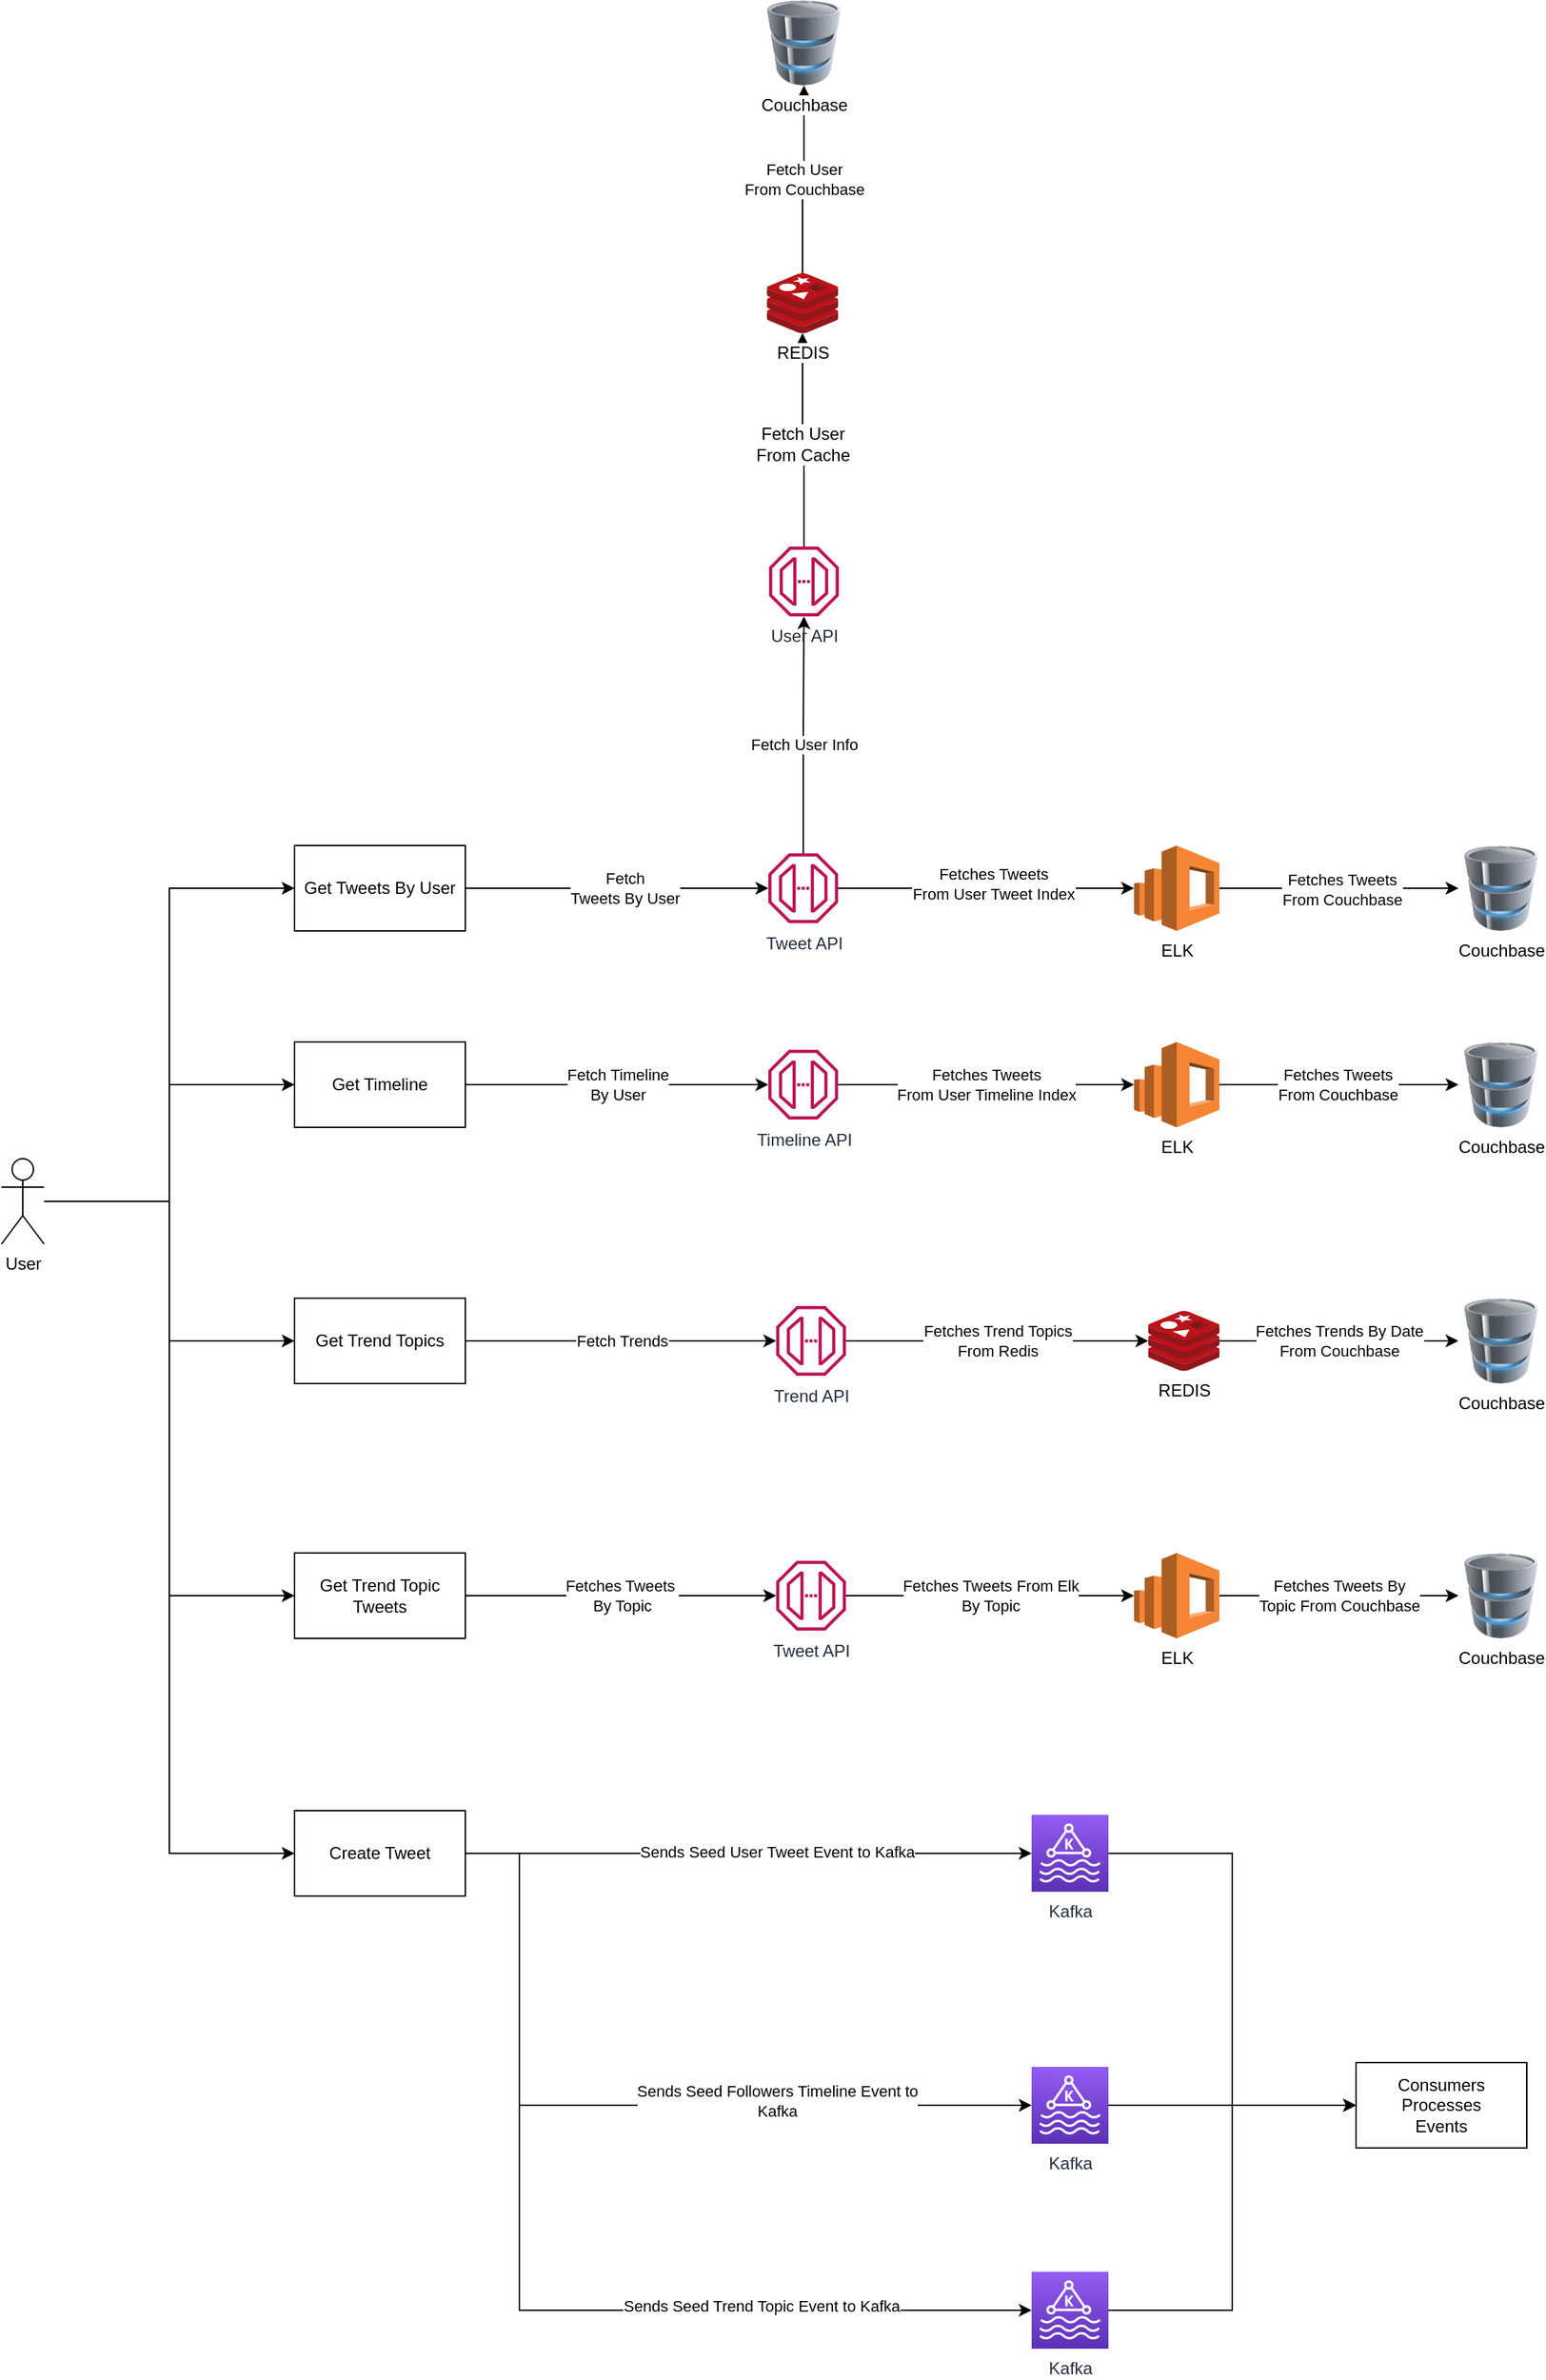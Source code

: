 <mxfile version="14.6.11" type="device"><diagram id="p5cI4mTU69lho3vRi0_1" name="User Scenario"><mxGraphModel dx="2146" dy="2197" grid="1" gridSize="12" guides="1" tooltips="1" connect="1" arrows="1" fold="1" page="1" pageScale="1" pageWidth="850" pageHeight="1100" math="0" shadow="0"><root><mxCell id="0"/><mxCell id="1" parent="0"/><mxCell id="t_phgf7Yf_m-Yr4gWFzg-7" style="edgeStyle=orthogonalEdgeStyle;rounded=0;orthogonalLoop=1;jettySize=auto;html=1;entryX=0;entryY=0.5;entryDx=0;entryDy=0;" edge="1" parent="1" source="t_phgf7Yf_m-Yr4gWFzg-1" target="t_phgf7Yf_m-Yr4gWFzg-2"><mxGeometry relative="1" as="geometry"/></mxCell><mxCell id="t_phgf7Yf_m-Yr4gWFzg-10" style="edgeStyle=orthogonalEdgeStyle;rounded=0;orthogonalLoop=1;jettySize=auto;html=1;entryX=0;entryY=0.5;entryDx=0;entryDy=0;" edge="1" parent="1" source="t_phgf7Yf_m-Yr4gWFzg-1" target="t_phgf7Yf_m-Yr4gWFzg-5"><mxGeometry relative="1" as="geometry"/></mxCell><mxCell id="t_phgf7Yf_m-Yr4gWFzg-11" style="edgeStyle=orthogonalEdgeStyle;rounded=0;orthogonalLoop=1;jettySize=auto;html=1;entryX=0;entryY=0.5;entryDx=0;entryDy=0;" edge="1" parent="1" source="t_phgf7Yf_m-Yr4gWFzg-1" target="t_phgf7Yf_m-Yr4gWFzg-6"><mxGeometry relative="1" as="geometry"/></mxCell><mxCell id="t_phgf7Yf_m-Yr4gWFzg-12" style="edgeStyle=orthogonalEdgeStyle;rounded=0;orthogonalLoop=1;jettySize=auto;html=1;entryX=0;entryY=0.5;entryDx=0;entryDy=0;" edge="1" parent="1" source="t_phgf7Yf_m-Yr4gWFzg-1" target="t_phgf7Yf_m-Yr4gWFzg-3"><mxGeometry relative="1" as="geometry"/></mxCell><mxCell id="t_phgf7Yf_m-Yr4gWFzg-39" style="edgeStyle=orthogonalEdgeStyle;rounded=0;orthogonalLoop=1;jettySize=auto;html=1;entryX=0;entryY=0.5;entryDx=0;entryDy=0;" edge="1" parent="1" source="t_phgf7Yf_m-Yr4gWFzg-1" target="t_phgf7Yf_m-Yr4gWFzg-4"><mxGeometry relative="1" as="geometry"/></mxCell><mxCell id="t_phgf7Yf_m-Yr4gWFzg-1" value="User" style="shape=umlActor;verticalLabelPosition=bottom;verticalAlign=top;html=1;outlineConnect=0;" vertex="1" parent="1"><mxGeometry x="20" y="250" width="30" height="60" as="geometry"/></mxCell><mxCell id="t_phgf7Yf_m-Yr4gWFzg-14" style="edgeStyle=orthogonalEdgeStyle;rounded=0;orthogonalLoop=1;jettySize=auto;html=1;" edge="1" parent="1" source="t_phgf7Yf_m-Yr4gWFzg-2" target="t_phgf7Yf_m-Yr4gWFzg-13"><mxGeometry relative="1" as="geometry"/></mxCell><mxCell id="t_phgf7Yf_m-Yr4gWFzg-23" value="Fetch&lt;br&gt;Tweets By User" style="edgeLabel;html=1;align=center;verticalAlign=middle;resizable=0;points=[];" vertex="1" connectable="0" parent="t_phgf7Yf_m-Yr4gWFzg-14"><mxGeometry x="0.048" relative="1" as="geometry"><mxPoint as="offset"/></mxGeometry></mxCell><mxCell id="t_phgf7Yf_m-Yr4gWFzg-2" value="Get Tweets By User" style="rounded=0;whiteSpace=wrap;html=1;" vertex="1" parent="1"><mxGeometry x="226" y="30" width="120" height="60" as="geometry"/></mxCell><mxCell id="t_phgf7Yf_m-Yr4gWFzg-33" value="Fetch Timeline&lt;br&gt;By User" style="edgeStyle=orthogonalEdgeStyle;rounded=0;orthogonalLoop=1;jettySize=auto;html=1;" edge="1" parent="1" source="t_phgf7Yf_m-Yr4gWFzg-3" target="t_phgf7Yf_m-Yr4gWFzg-32"><mxGeometry relative="1" as="geometry"/></mxCell><mxCell id="t_phgf7Yf_m-Yr4gWFzg-3" value="Get Timeline" style="rounded=0;whiteSpace=wrap;html=1;" vertex="1" parent="1"><mxGeometry x="226" y="168" width="120" height="60" as="geometry"/></mxCell><mxCell id="t_phgf7Yf_m-Yr4gWFzg-70" style="edgeStyle=orthogonalEdgeStyle;rounded=0;orthogonalLoop=1;jettySize=auto;html=1;entryX=0;entryY=0.5;entryDx=0;entryDy=0;entryPerimeter=0;" edge="1" parent="1" source="t_phgf7Yf_m-Yr4gWFzg-4" target="t_phgf7Yf_m-Yr4gWFzg-56"><mxGeometry relative="1" as="geometry"><Array as="points"><mxPoint x="384" y="738"/><mxPoint x="384" y="1059"/></Array></mxGeometry></mxCell><mxCell id="t_phgf7Yf_m-Yr4gWFzg-71" value="Sends Seed Trend Topic Event to Kafka" style="edgeLabel;html=1;align=center;verticalAlign=middle;resizable=0;points=[];" vertex="1" connectable="0" parent="t_phgf7Yf_m-Yr4gWFzg-70"><mxGeometry x="0.405" y="3" relative="1" as="geometry"><mxPoint x="24" as="offset"/></mxGeometry></mxCell><mxCell id="t_phgf7Yf_m-Yr4gWFzg-72" style="edgeStyle=orthogonalEdgeStyle;rounded=0;orthogonalLoop=1;jettySize=auto;html=1;entryX=0;entryY=0.5;entryDx=0;entryDy=0;entryPerimeter=0;" edge="1" parent="1" source="t_phgf7Yf_m-Yr4gWFzg-4" target="t_phgf7Yf_m-Yr4gWFzg-60"><mxGeometry relative="1" as="geometry"><Array as="points"><mxPoint x="384" y="738"/><mxPoint x="384" y="915"/></Array></mxGeometry></mxCell><mxCell id="t_phgf7Yf_m-Yr4gWFzg-73" value="Sends Seed Followers Timeline Event to&lt;br&gt;Kafka" style="edgeLabel;html=1;align=center;verticalAlign=middle;resizable=0;points=[];" vertex="1" connectable="0" parent="t_phgf7Yf_m-Yr4gWFzg-72"><mxGeometry x="0.377" y="3" relative="1" as="geometry"><mxPoint as="offset"/></mxGeometry></mxCell><mxCell id="t_phgf7Yf_m-Yr4gWFzg-74" style="edgeStyle=orthogonalEdgeStyle;rounded=0;orthogonalLoop=1;jettySize=auto;html=1;" edge="1" parent="1" source="t_phgf7Yf_m-Yr4gWFzg-4" target="t_phgf7Yf_m-Yr4gWFzg-57"><mxGeometry relative="1" as="geometry"/></mxCell><mxCell id="t_phgf7Yf_m-Yr4gWFzg-75" value="Sends Seed User Tweet Event to Kafka" style="edgeLabel;html=1;align=center;verticalAlign=middle;resizable=0;points=[];" vertex="1" connectable="0" parent="t_phgf7Yf_m-Yr4gWFzg-74"><mxGeometry x="0.101" y="1" relative="1" as="geometry"><mxPoint as="offset"/></mxGeometry></mxCell><mxCell id="t_phgf7Yf_m-Yr4gWFzg-4" value="Create Tweet" style="rounded=0;whiteSpace=wrap;html=1;" vertex="1" parent="1"><mxGeometry x="226" y="708" width="120" height="60" as="geometry"/></mxCell><mxCell id="t_phgf7Yf_m-Yr4gWFzg-41" value="Fetch Trends" style="edgeStyle=orthogonalEdgeStyle;rounded=0;orthogonalLoop=1;jettySize=auto;html=1;" edge="1" parent="1" source="t_phgf7Yf_m-Yr4gWFzg-5" target="t_phgf7Yf_m-Yr4gWFzg-40"><mxGeometry relative="1" as="geometry"/></mxCell><mxCell id="t_phgf7Yf_m-Yr4gWFzg-5" value="Get Trend Topics" style="rounded=0;whiteSpace=wrap;html=1;" vertex="1" parent="1"><mxGeometry x="226" y="348" width="120" height="60" as="geometry"/></mxCell><mxCell id="t_phgf7Yf_m-Yr4gWFzg-47" value="Fetches Tweets&amp;nbsp;&lt;br&gt;By Topic" style="edgeStyle=orthogonalEdgeStyle;rounded=0;orthogonalLoop=1;jettySize=auto;html=1;" edge="1" parent="1" source="t_phgf7Yf_m-Yr4gWFzg-6" target="t_phgf7Yf_m-Yr4gWFzg-46"><mxGeometry relative="1" as="geometry"/></mxCell><mxCell id="t_phgf7Yf_m-Yr4gWFzg-6" value="Get Trend Topic Tweets" style="rounded=0;whiteSpace=wrap;html=1;" vertex="1" parent="1"><mxGeometry x="226" y="527" width="120" height="60" as="geometry"/></mxCell><mxCell id="t_phgf7Yf_m-Yr4gWFzg-16" style="edgeStyle=orthogonalEdgeStyle;rounded=0;orthogonalLoop=1;jettySize=auto;html=1;" edge="1" parent="1" source="t_phgf7Yf_m-Yr4gWFzg-13" target="t_phgf7Yf_m-Yr4gWFzg-15"><mxGeometry relative="1" as="geometry"/></mxCell><mxCell id="t_phgf7Yf_m-Yr4gWFzg-17" value="Fetch User Info" style="edgeLabel;html=1;align=center;verticalAlign=middle;resizable=0;points=[];" vertex="1" connectable="0" parent="t_phgf7Yf_m-Yr4gWFzg-16"><mxGeometry x="-0.075" y="1" relative="1" as="geometry"><mxPoint x="1" as="offset"/></mxGeometry></mxCell><mxCell id="t_phgf7Yf_m-Yr4gWFzg-25" style="edgeStyle=orthogonalEdgeStyle;rounded=0;orthogonalLoop=1;jettySize=auto;html=1;" edge="1" parent="1" source="t_phgf7Yf_m-Yr4gWFzg-13" target="t_phgf7Yf_m-Yr4gWFzg-24"><mxGeometry relative="1" as="geometry"/></mxCell><mxCell id="t_phgf7Yf_m-Yr4gWFzg-26" value="Fetches Tweets&lt;br&gt;From User Tweet Index" style="edgeLabel;html=1;align=center;verticalAlign=middle;resizable=0;points=[];" vertex="1" connectable="0" parent="t_phgf7Yf_m-Yr4gWFzg-25"><mxGeometry x="0.048" y="3" relative="1" as="geometry"><mxPoint as="offset"/></mxGeometry></mxCell><mxCell id="t_phgf7Yf_m-Yr4gWFzg-13" value="Tweet API" style="outlineConnect=0;fontColor=#232F3E;gradientColor=none;fillColor=#BC1356;strokeColor=none;dashed=0;verticalLabelPosition=bottom;verticalAlign=top;align=center;html=1;fontSize=12;fontStyle=0;aspect=fixed;pointerEvents=1;shape=mxgraph.aws4.endpoint;" vertex="1" parent="1"><mxGeometry x="559" y="35.5" width="49" height="49" as="geometry"/></mxCell><mxCell id="t_phgf7Yf_m-Yr4gWFzg-19" style="edgeStyle=orthogonalEdgeStyle;rounded=0;orthogonalLoop=1;jettySize=auto;html=1;" edge="1" parent="1" source="t_phgf7Yf_m-Yr4gWFzg-15" target="t_phgf7Yf_m-Yr4gWFzg-18"><mxGeometry relative="1" as="geometry"/></mxCell><mxCell id="t_phgf7Yf_m-Yr4gWFzg-22" value="&lt;span style=&quot;font-size: 12px&quot;&gt;Fetch User&lt;/span&gt;&lt;br style=&quot;font-size: 12px&quot;&gt;&lt;span style=&quot;font-size: 12px&quot;&gt;From Cache&lt;/span&gt;" style="edgeLabel;html=1;align=center;verticalAlign=middle;resizable=0;points=[];" vertex="1" connectable="0" parent="t_phgf7Yf_m-Yr4gWFzg-19"><mxGeometry x="-0.042" y="2" relative="1" as="geometry"><mxPoint x="1" as="offset"/></mxGeometry></mxCell><mxCell id="t_phgf7Yf_m-Yr4gWFzg-15" value="User API" style="outlineConnect=0;fontColor=#232F3E;gradientColor=none;fillColor=#BC1356;strokeColor=none;dashed=0;verticalLabelPosition=bottom;verticalAlign=top;align=center;html=1;fontSize=12;fontStyle=0;aspect=fixed;pointerEvents=1;shape=mxgraph.aws4.endpoint;" vertex="1" parent="1"><mxGeometry x="559.5" y="-180" width="49" height="49" as="geometry"/></mxCell><mxCell id="t_phgf7Yf_m-Yr4gWFzg-21" value="Fetch User&lt;br&gt;From Couchbase" style="edgeStyle=orthogonalEdgeStyle;rounded=0;orthogonalLoop=1;jettySize=auto;html=1;entryX=0.5;entryY=1;entryDx=0;entryDy=0;" edge="1" parent="1" source="t_phgf7Yf_m-Yr4gWFzg-18" target="t_phgf7Yf_m-Yr4gWFzg-20"><mxGeometry relative="1" as="geometry"/></mxCell><mxCell id="t_phgf7Yf_m-Yr4gWFzg-18" value="REDIS" style="aspect=fixed;html=1;points=[];align=center;image;fontSize=12;image=img/lib/mscae/Cache_Redis_Product.svg;" vertex="1" parent="1"><mxGeometry x="558" y="-372" width="50" height="42" as="geometry"/></mxCell><mxCell id="t_phgf7Yf_m-Yr4gWFzg-20" value="Couchbase" style="image;html=1;image=img/lib/clip_art/computers/Database_128x128.png" vertex="1" parent="1"><mxGeometry x="554" y="-564" width="60" height="60" as="geometry"/></mxCell><mxCell id="t_phgf7Yf_m-Yr4gWFzg-28" style="edgeStyle=orthogonalEdgeStyle;rounded=0;orthogonalLoop=1;jettySize=auto;html=1;" edge="1" parent="1" source="t_phgf7Yf_m-Yr4gWFzg-24" target="t_phgf7Yf_m-Yr4gWFzg-27"><mxGeometry relative="1" as="geometry"/></mxCell><mxCell id="t_phgf7Yf_m-Yr4gWFzg-29" value="Fetches Tweets&lt;br&gt;From Couchbase" style="edgeLabel;html=1;align=center;verticalAlign=middle;resizable=0;points=[];" vertex="1" connectable="0" parent="t_phgf7Yf_m-Yr4gWFzg-28"><mxGeometry x="0.026" y="-1" relative="1" as="geometry"><mxPoint as="offset"/></mxGeometry></mxCell><mxCell id="t_phgf7Yf_m-Yr4gWFzg-24" value="ELK" style="outlineConnect=0;dashed=0;verticalLabelPosition=bottom;verticalAlign=top;align=center;html=1;shape=mxgraph.aws3.elasticsearch_service;fillColor=#F58534;gradientColor=none;" vertex="1" parent="1"><mxGeometry x="816" y="30" width="60" height="60" as="geometry"/></mxCell><mxCell id="t_phgf7Yf_m-Yr4gWFzg-27" value="Couchbase" style="image;html=1;image=img/lib/clip_art/computers/Database_128x128.png" vertex="1" parent="1"><mxGeometry x="1044" y="30" width="60" height="60" as="geometry"/></mxCell><mxCell id="t_phgf7Yf_m-Yr4gWFzg-35" value="Fetches Tweets&lt;br&gt;From User Timeline Index" style="edgeStyle=orthogonalEdgeStyle;rounded=0;orthogonalLoop=1;jettySize=auto;html=1;" edge="1" parent="1" source="t_phgf7Yf_m-Yr4gWFzg-32" target="t_phgf7Yf_m-Yr4gWFzg-34"><mxGeometry relative="1" as="geometry"/></mxCell><mxCell id="t_phgf7Yf_m-Yr4gWFzg-32" value="Timeline API" style="outlineConnect=0;fontColor=#232F3E;gradientColor=none;fillColor=#BC1356;strokeColor=none;dashed=0;verticalLabelPosition=bottom;verticalAlign=top;align=center;html=1;fontSize=12;fontStyle=0;aspect=fixed;pointerEvents=1;shape=mxgraph.aws4.endpoint;" vertex="1" parent="1"><mxGeometry x="559" y="173.5" width="49" height="49" as="geometry"/></mxCell><mxCell id="t_phgf7Yf_m-Yr4gWFzg-37" style="edgeStyle=orthogonalEdgeStyle;rounded=0;orthogonalLoop=1;jettySize=auto;html=1;" edge="1" parent="1" source="t_phgf7Yf_m-Yr4gWFzg-34" target="t_phgf7Yf_m-Yr4gWFzg-36"><mxGeometry relative="1" as="geometry"/></mxCell><mxCell id="t_phgf7Yf_m-Yr4gWFzg-38" value="Fetches Tweets&lt;br&gt;From Couchbase" style="edgeLabel;html=1;align=center;verticalAlign=middle;resizable=0;points=[];" vertex="1" connectable="0" parent="t_phgf7Yf_m-Yr4gWFzg-37"><mxGeometry x="-0.013" relative="1" as="geometry"><mxPoint as="offset"/></mxGeometry></mxCell><mxCell id="t_phgf7Yf_m-Yr4gWFzg-34" value="ELK" style="outlineConnect=0;dashed=0;verticalLabelPosition=bottom;verticalAlign=top;align=center;html=1;shape=mxgraph.aws3.elasticsearch_service;fillColor=#F58534;gradientColor=none;" vertex="1" parent="1"><mxGeometry x="816" y="168" width="60" height="60" as="geometry"/></mxCell><mxCell id="t_phgf7Yf_m-Yr4gWFzg-36" value="Couchbase" style="image;html=1;image=img/lib/clip_art/computers/Database_128x128.png" vertex="1" parent="1"><mxGeometry x="1044" y="168" width="60" height="60" as="geometry"/></mxCell><mxCell id="t_phgf7Yf_m-Yr4gWFzg-43" value="Fetches Trend Topics&lt;br&gt;From Redis" style="edgeStyle=orthogonalEdgeStyle;rounded=0;orthogonalLoop=1;jettySize=auto;html=1;" edge="1" parent="1" source="t_phgf7Yf_m-Yr4gWFzg-40" target="t_phgf7Yf_m-Yr4gWFzg-42"><mxGeometry relative="1" as="geometry"/></mxCell><mxCell id="t_phgf7Yf_m-Yr4gWFzg-40" value="Trend API" style="outlineConnect=0;fontColor=#232F3E;gradientColor=none;fillColor=#BC1356;strokeColor=none;dashed=0;verticalLabelPosition=bottom;verticalAlign=top;align=center;html=1;fontSize=12;fontStyle=0;aspect=fixed;pointerEvents=1;shape=mxgraph.aws4.endpoint;" vertex="1" parent="1"><mxGeometry x="564.5" y="353.5" width="49" height="49" as="geometry"/></mxCell><mxCell id="t_phgf7Yf_m-Yr4gWFzg-45" value="Fetches Trends By Date&lt;br&gt;From Couchbase" style="edgeStyle=orthogonalEdgeStyle;rounded=0;orthogonalLoop=1;jettySize=auto;html=1;" edge="1" parent="1" source="t_phgf7Yf_m-Yr4gWFzg-42" target="t_phgf7Yf_m-Yr4gWFzg-44"><mxGeometry relative="1" as="geometry"/></mxCell><mxCell id="t_phgf7Yf_m-Yr4gWFzg-42" value="REDIS" style="aspect=fixed;html=1;points=[];align=center;image;fontSize=12;image=img/lib/mscae/Cache_Redis_Product.svg;" vertex="1" parent="1"><mxGeometry x="826" y="357" width="50" height="42" as="geometry"/></mxCell><mxCell id="t_phgf7Yf_m-Yr4gWFzg-44" value="Couchbase" style="image;html=1;image=img/lib/clip_art/computers/Database_128x128.png" vertex="1" parent="1"><mxGeometry x="1044" y="348" width="60" height="60" as="geometry"/></mxCell><mxCell id="t_phgf7Yf_m-Yr4gWFzg-49" value="Fetches Tweets From Elk&lt;br&gt;By Topic" style="edgeStyle=orthogonalEdgeStyle;rounded=0;orthogonalLoop=1;jettySize=auto;html=1;" edge="1" parent="1" source="t_phgf7Yf_m-Yr4gWFzg-46" target="t_phgf7Yf_m-Yr4gWFzg-48"><mxGeometry relative="1" as="geometry"/></mxCell><mxCell id="t_phgf7Yf_m-Yr4gWFzg-46" value="Tweet API" style="outlineConnect=0;fontColor=#232F3E;gradientColor=none;fillColor=#BC1356;strokeColor=none;dashed=0;verticalLabelPosition=bottom;verticalAlign=top;align=center;html=1;fontSize=12;fontStyle=0;aspect=fixed;pointerEvents=1;shape=mxgraph.aws4.endpoint;" vertex="1" parent="1"><mxGeometry x="564.5" y="532.5" width="49" height="49" as="geometry"/></mxCell><mxCell id="t_phgf7Yf_m-Yr4gWFzg-51" value="Fetches Tweets By&lt;br&gt;Topic From Couchbase" style="edgeStyle=orthogonalEdgeStyle;rounded=0;orthogonalLoop=1;jettySize=auto;html=1;" edge="1" parent="1" source="t_phgf7Yf_m-Yr4gWFzg-48" target="t_phgf7Yf_m-Yr4gWFzg-50"><mxGeometry relative="1" as="geometry"/></mxCell><mxCell id="t_phgf7Yf_m-Yr4gWFzg-48" value="ELK" style="outlineConnect=0;dashed=0;verticalLabelPosition=bottom;verticalAlign=top;align=center;html=1;shape=mxgraph.aws3.elasticsearch_service;fillColor=#F58534;gradientColor=none;" vertex="1" parent="1"><mxGeometry x="816" y="527" width="60" height="60" as="geometry"/></mxCell><mxCell id="t_phgf7Yf_m-Yr4gWFzg-50" value="Couchbase" style="image;html=1;image=img/lib/clip_art/computers/Database_128x128.png" vertex="1" parent="1"><mxGeometry x="1044" y="527" width="60" height="60" as="geometry"/></mxCell><mxCell id="t_phgf7Yf_m-Yr4gWFzg-77" style="edgeStyle=orthogonalEdgeStyle;rounded=0;orthogonalLoop=1;jettySize=auto;html=1;entryX=0;entryY=0.5;entryDx=0;entryDy=0;" edge="1" parent="1" source="t_phgf7Yf_m-Yr4gWFzg-56" target="t_phgf7Yf_m-Yr4gWFzg-63"><mxGeometry relative="1" as="geometry"/></mxCell><mxCell id="t_phgf7Yf_m-Yr4gWFzg-56" value="Kafka" style="points=[[0,0,0],[0.25,0,0],[0.5,0,0],[0.75,0,0],[1,0,0],[0,1,0],[0.25,1,0],[0.5,1,0],[0.75,1,0],[1,1,0],[0,0.25,0],[0,0.5,0],[0,0.75,0],[1,0.25,0],[1,0.5,0],[1,0.75,0]];outlineConnect=0;fontColor=#232F3E;gradientColor=#945DF2;gradientDirection=north;fillColor=#5A30B5;strokeColor=#ffffff;dashed=0;verticalLabelPosition=bottom;verticalAlign=top;align=center;html=1;fontSize=12;fontStyle=0;aspect=fixed;shape=mxgraph.aws4.resourceIcon;resIcon=mxgraph.aws4.managed_streaming_for_kafka;" vertex="1" parent="1"><mxGeometry x="744" y="1032" width="54" height="54" as="geometry"/></mxCell><mxCell id="t_phgf7Yf_m-Yr4gWFzg-65" style="edgeStyle=orthogonalEdgeStyle;rounded=0;orthogonalLoop=1;jettySize=auto;html=1;entryX=0;entryY=0.5;entryDx=0;entryDy=0;" edge="1" parent="1" source="t_phgf7Yf_m-Yr4gWFzg-57" target="t_phgf7Yf_m-Yr4gWFzg-63"><mxGeometry relative="1" as="geometry"/></mxCell><mxCell id="t_phgf7Yf_m-Yr4gWFzg-57" value="Kafka" style="points=[[0,0,0],[0.25,0,0],[0.5,0,0],[0.75,0,0],[1,0,0],[0,1,0],[0.25,1,0],[0.5,1,0],[0.75,1,0],[1,1,0],[0,0.25,0],[0,0.5,0],[0,0.75,0],[1,0.25,0],[1,0.5,0],[1,0.75,0]];outlineConnect=0;fontColor=#232F3E;gradientColor=#945DF2;gradientDirection=north;fillColor=#5A30B5;strokeColor=#ffffff;dashed=0;verticalLabelPosition=bottom;verticalAlign=top;align=center;html=1;fontSize=12;fontStyle=0;aspect=fixed;shape=mxgraph.aws4.resourceIcon;resIcon=mxgraph.aws4.managed_streaming_for_kafka;" vertex="1" parent="1"><mxGeometry x="744" y="711" width="54" height="54" as="geometry"/></mxCell><mxCell id="t_phgf7Yf_m-Yr4gWFzg-76" style="edgeStyle=orthogonalEdgeStyle;rounded=0;orthogonalLoop=1;jettySize=auto;html=1;" edge="1" parent="1" source="t_phgf7Yf_m-Yr4gWFzg-60" target="t_phgf7Yf_m-Yr4gWFzg-63"><mxGeometry relative="1" as="geometry"/></mxCell><mxCell id="t_phgf7Yf_m-Yr4gWFzg-60" value="Kafka" style="points=[[0,0,0],[0.25,0,0],[0.5,0,0],[0.75,0,0],[1,0,0],[0,1,0],[0.25,1,0],[0.5,1,0],[0.75,1,0],[1,1,0],[0,0.25,0],[0,0.5,0],[0,0.75,0],[1,0.25,0],[1,0.5,0],[1,0.75,0]];outlineConnect=0;fontColor=#232F3E;gradientColor=#945DF2;gradientDirection=north;fillColor=#5A30B5;strokeColor=#ffffff;dashed=0;verticalLabelPosition=bottom;verticalAlign=top;align=center;html=1;fontSize=12;fontStyle=0;aspect=fixed;shape=mxgraph.aws4.resourceIcon;resIcon=mxgraph.aws4.managed_streaming_for_kafka;" vertex="1" parent="1"><mxGeometry x="744" y="888" width="54" height="54" as="geometry"/></mxCell><mxCell id="t_phgf7Yf_m-Yr4gWFzg-63" value="Consumers Processes&lt;br&gt;Events" style="rounded=0;whiteSpace=wrap;html=1;" vertex="1" parent="1"><mxGeometry x="972" y="885" width="120" height="60" as="geometry"/></mxCell></root></mxGraphModel></diagram></mxfile>